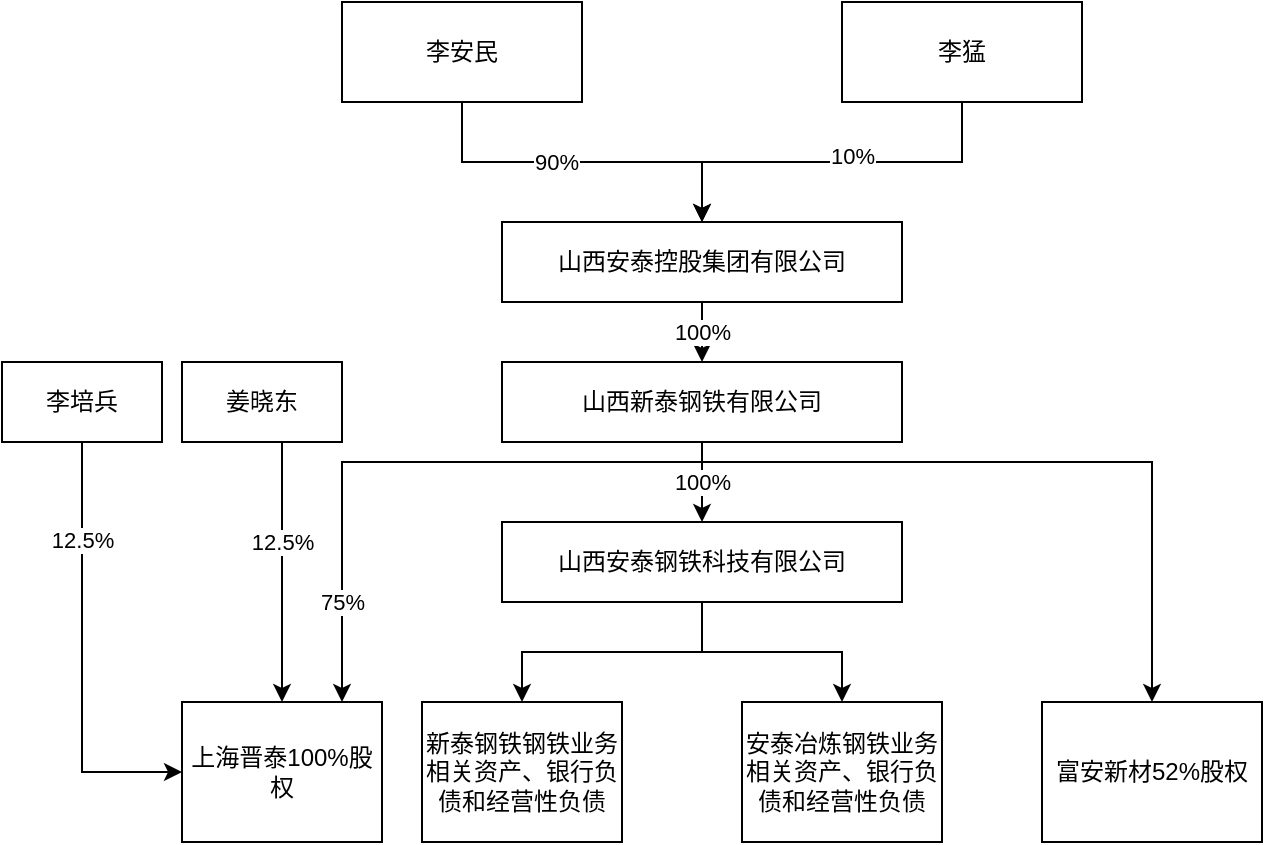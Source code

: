 <mxfile version="14.8.5" type="github">
  <diagram id="V-6m_NwFq4gXoD0rBfcP" name="第 1 页">
    <mxGraphModel dx="782" dy="482" grid="1" gridSize="10" guides="1" tooltips="1" connect="1" arrows="1" fold="1" page="1" pageScale="1" pageWidth="827" pageHeight="1169" math="0" shadow="0">
      <root>
        <mxCell id="0" />
        <mxCell id="1" parent="0" />
        <mxCell id="fyVdFYr6qyUAHVgFFjLC-9" style="edgeStyle=orthogonalEdgeStyle;rounded=0;orthogonalLoop=1;jettySize=auto;html=1;" parent="1" source="fyVdFYr6qyUAHVgFFjLC-1" target="fyVdFYr6qyUAHVgFFjLC-3" edge="1">
          <mxGeometry relative="1" as="geometry">
            <Array as="points">
              <mxPoint x="250" y="120" />
              <mxPoint x="370" y="120" />
            </Array>
          </mxGeometry>
        </mxCell>
        <mxCell id="fyVdFYr6qyUAHVgFFjLC-16" value="90%" style="edgeLabel;html=1;align=center;verticalAlign=middle;resizable=0;points=[];" parent="fyVdFYr6qyUAHVgFFjLC-9" vertex="1" connectable="0">
          <mxGeometry x="-0.316" relative="1" as="geometry">
            <mxPoint x="15" as="offset" />
          </mxGeometry>
        </mxCell>
        <mxCell id="fyVdFYr6qyUAHVgFFjLC-1" value="李安民" style="rounded=0;whiteSpace=wrap;html=1;" parent="1" vertex="1">
          <mxGeometry x="190" y="40" width="120" height="50" as="geometry" />
        </mxCell>
        <mxCell id="fyVdFYr6qyUAHVgFFjLC-10" style="edgeStyle=orthogonalEdgeStyle;rounded=0;orthogonalLoop=1;jettySize=auto;html=1;entryX=0.5;entryY=0;entryDx=0;entryDy=0;" parent="1" source="fyVdFYr6qyUAHVgFFjLC-2" target="fyVdFYr6qyUAHVgFFjLC-3" edge="1">
          <mxGeometry relative="1" as="geometry">
            <Array as="points">
              <mxPoint x="500" y="120" />
              <mxPoint x="370" y="120" />
            </Array>
          </mxGeometry>
        </mxCell>
        <mxCell id="fyVdFYr6qyUAHVgFFjLC-17" value="10%" style="edgeLabel;html=1;align=center;verticalAlign=middle;resizable=0;points=[];" parent="fyVdFYr6qyUAHVgFFjLC-10" vertex="1" connectable="0">
          <mxGeometry x="0.01" y="-3" relative="1" as="geometry">
            <mxPoint x="11" as="offset" />
          </mxGeometry>
        </mxCell>
        <mxCell id="fyVdFYr6qyUAHVgFFjLC-2" value="李猛" style="rounded=0;whiteSpace=wrap;html=1;" parent="1" vertex="1">
          <mxGeometry x="440" y="40" width="120" height="50" as="geometry" />
        </mxCell>
        <mxCell id="sO1tLJxpwsdW4ACIzt9C-2" value="100%" style="edgeStyle=orthogonalEdgeStyle;rounded=0;orthogonalLoop=1;jettySize=auto;html=1;" parent="1" source="fyVdFYr6qyUAHVgFFjLC-3" target="sO1tLJxpwsdW4ACIzt9C-1" edge="1">
          <mxGeometry relative="1" as="geometry" />
        </mxCell>
        <mxCell id="fyVdFYr6qyUAHVgFFjLC-3" value="山西安泰控股集团有限公司" style="rounded=0;whiteSpace=wrap;html=1;" parent="1" vertex="1">
          <mxGeometry x="270" y="150" width="200" height="40" as="geometry" />
        </mxCell>
        <mxCell id="ZOFl13IyWraW6XElIylR-2" style="edgeStyle=orthogonalEdgeStyle;rounded=0;orthogonalLoop=1;jettySize=auto;html=1;entryX=0.5;entryY=0;entryDx=0;entryDy=0;" parent="1" source="fyVdFYr6qyUAHVgFFjLC-4" target="fyVdFYr6qyUAHVgFFjLC-7" edge="1">
          <mxGeometry relative="1" as="geometry" />
        </mxCell>
        <mxCell id="1AelOA58KQmOz5EdAIKz-3" style="edgeStyle=orthogonalEdgeStyle;rounded=0;orthogonalLoop=1;jettySize=auto;html=1;" edge="1" parent="1" source="fyVdFYr6qyUAHVgFFjLC-4" target="fyVdFYr6qyUAHVgFFjLC-5">
          <mxGeometry relative="1" as="geometry" />
        </mxCell>
        <mxCell id="fyVdFYr6qyUAHVgFFjLC-4" value="山西安泰钢铁科技有限公司" style="rounded=0;whiteSpace=wrap;html=1;" parent="1" vertex="1">
          <mxGeometry x="270" y="300" width="200" height="40" as="geometry" />
        </mxCell>
        <mxCell id="fyVdFYr6qyUAHVgFFjLC-5" value="新泰钢铁钢铁业务相关资产、银行负债和经营性负债" style="rounded=0;whiteSpace=wrap;html=1;" parent="1" vertex="1">
          <mxGeometry x="230" y="390" width="100" height="70" as="geometry" />
        </mxCell>
        <mxCell id="fyVdFYr6qyUAHVgFFjLC-7" value="安泰冶炼钢铁业务相关资产、银行负债和经营性负债" style="rounded=0;whiteSpace=wrap;html=1;" parent="1" vertex="1">
          <mxGeometry x="390" y="390" width="100" height="70" as="geometry" />
        </mxCell>
        <mxCell id="fyVdFYr6qyUAHVgFFjLC-8" value="富安新材52%股权" style="rounded=0;whiteSpace=wrap;html=1;" parent="1" vertex="1">
          <mxGeometry x="540" y="390" width="110" height="70" as="geometry" />
        </mxCell>
        <mxCell id="sO1tLJxpwsdW4ACIzt9C-3" value="100%" style="edgeStyle=orthogonalEdgeStyle;rounded=0;orthogonalLoop=1;jettySize=auto;html=1;" parent="1" source="sO1tLJxpwsdW4ACIzt9C-1" target="fyVdFYr6qyUAHVgFFjLC-4" edge="1">
          <mxGeometry relative="1" as="geometry" />
        </mxCell>
        <mxCell id="1AelOA58KQmOz5EdAIKz-1" style="edgeStyle=orthogonalEdgeStyle;rounded=0;orthogonalLoop=1;jettySize=auto;html=1;entryX=0.5;entryY=0;entryDx=0;entryDy=0;" edge="1" parent="1" source="sO1tLJxpwsdW4ACIzt9C-1" target="fyVdFYr6qyUAHVgFFjLC-8">
          <mxGeometry relative="1" as="geometry">
            <Array as="points">
              <mxPoint x="370" y="270" />
              <mxPoint x="595" y="270" />
            </Array>
          </mxGeometry>
        </mxCell>
        <mxCell id="1AelOA58KQmOz5EdAIKz-2" style="edgeStyle=orthogonalEdgeStyle;rounded=0;orthogonalLoop=1;jettySize=auto;html=1;" edge="1" parent="1" source="sO1tLJxpwsdW4ACIzt9C-1" target="QYJpgiB3iLfZ49pySutd-2">
          <mxGeometry relative="1" as="geometry">
            <Array as="points">
              <mxPoint x="370" y="270" />
              <mxPoint x="190" y="270" />
            </Array>
          </mxGeometry>
        </mxCell>
        <mxCell id="1AelOA58KQmOz5EdAIKz-10" value="75%" style="edgeLabel;html=1;align=center;verticalAlign=middle;resizable=0;points=[];" vertex="1" connectable="0" parent="1AelOA58KQmOz5EdAIKz-2">
          <mxGeometry x="0.465" relative="1" as="geometry">
            <mxPoint y="33" as="offset" />
          </mxGeometry>
        </mxCell>
        <mxCell id="sO1tLJxpwsdW4ACIzt9C-1" value="山西新泰钢铁有限公司" style="rounded=0;whiteSpace=wrap;html=1;" parent="1" vertex="1">
          <mxGeometry x="270" y="220" width="200" height="40" as="geometry" />
        </mxCell>
        <mxCell id="QYJpgiB3iLfZ49pySutd-2" value="上海晋泰100%股权" style="rounded=0;whiteSpace=wrap;html=1;" parent="1" vertex="1">
          <mxGeometry x="110" y="390" width="100" height="70" as="geometry" />
        </mxCell>
        <mxCell id="1AelOA58KQmOz5EdAIKz-7" style="edgeStyle=orthogonalEdgeStyle;rounded=0;orthogonalLoop=1;jettySize=auto;html=1;entryX=0;entryY=0.5;entryDx=0;entryDy=0;" edge="1" parent="1" source="1AelOA58KQmOz5EdAIKz-4" target="QYJpgiB3iLfZ49pySutd-2">
          <mxGeometry relative="1" as="geometry">
            <Array as="points">
              <mxPoint x="60" y="425" />
            </Array>
          </mxGeometry>
        </mxCell>
        <mxCell id="1AelOA58KQmOz5EdAIKz-12" value="12.5%" style="edgeLabel;html=1;align=center;verticalAlign=middle;resizable=0;points=[];" vertex="1" connectable="0" parent="1AelOA58KQmOz5EdAIKz-7">
          <mxGeometry x="-0.544" y="-1" relative="1" as="geometry">
            <mxPoint x="1" as="offset" />
          </mxGeometry>
        </mxCell>
        <mxCell id="1AelOA58KQmOz5EdAIKz-4" value="李培兵" style="rounded=0;whiteSpace=wrap;html=1;" vertex="1" parent="1">
          <mxGeometry x="20" y="220" width="80" height="40" as="geometry" />
        </mxCell>
        <mxCell id="1AelOA58KQmOz5EdAIKz-9" style="edgeStyle=orthogonalEdgeStyle;rounded=0;orthogonalLoop=1;jettySize=auto;html=1;" edge="1" parent="1" source="1AelOA58KQmOz5EdAIKz-5" target="QYJpgiB3iLfZ49pySutd-2">
          <mxGeometry relative="1" as="geometry">
            <Array as="points">
              <mxPoint x="160" y="270" />
              <mxPoint x="160" y="270" />
            </Array>
          </mxGeometry>
        </mxCell>
        <mxCell id="1AelOA58KQmOz5EdAIKz-11" value="12.5%" style="edgeLabel;html=1;align=center;verticalAlign=middle;resizable=0;points=[];" vertex="1" connectable="0" parent="1AelOA58KQmOz5EdAIKz-9">
          <mxGeometry x="-0.231" relative="1" as="geometry">
            <mxPoint as="offset" />
          </mxGeometry>
        </mxCell>
        <mxCell id="1AelOA58KQmOz5EdAIKz-5" value="姜晓东" style="rounded=0;whiteSpace=wrap;html=1;" vertex="1" parent="1">
          <mxGeometry x="110" y="220" width="80" height="40" as="geometry" />
        </mxCell>
      </root>
    </mxGraphModel>
  </diagram>
</mxfile>
